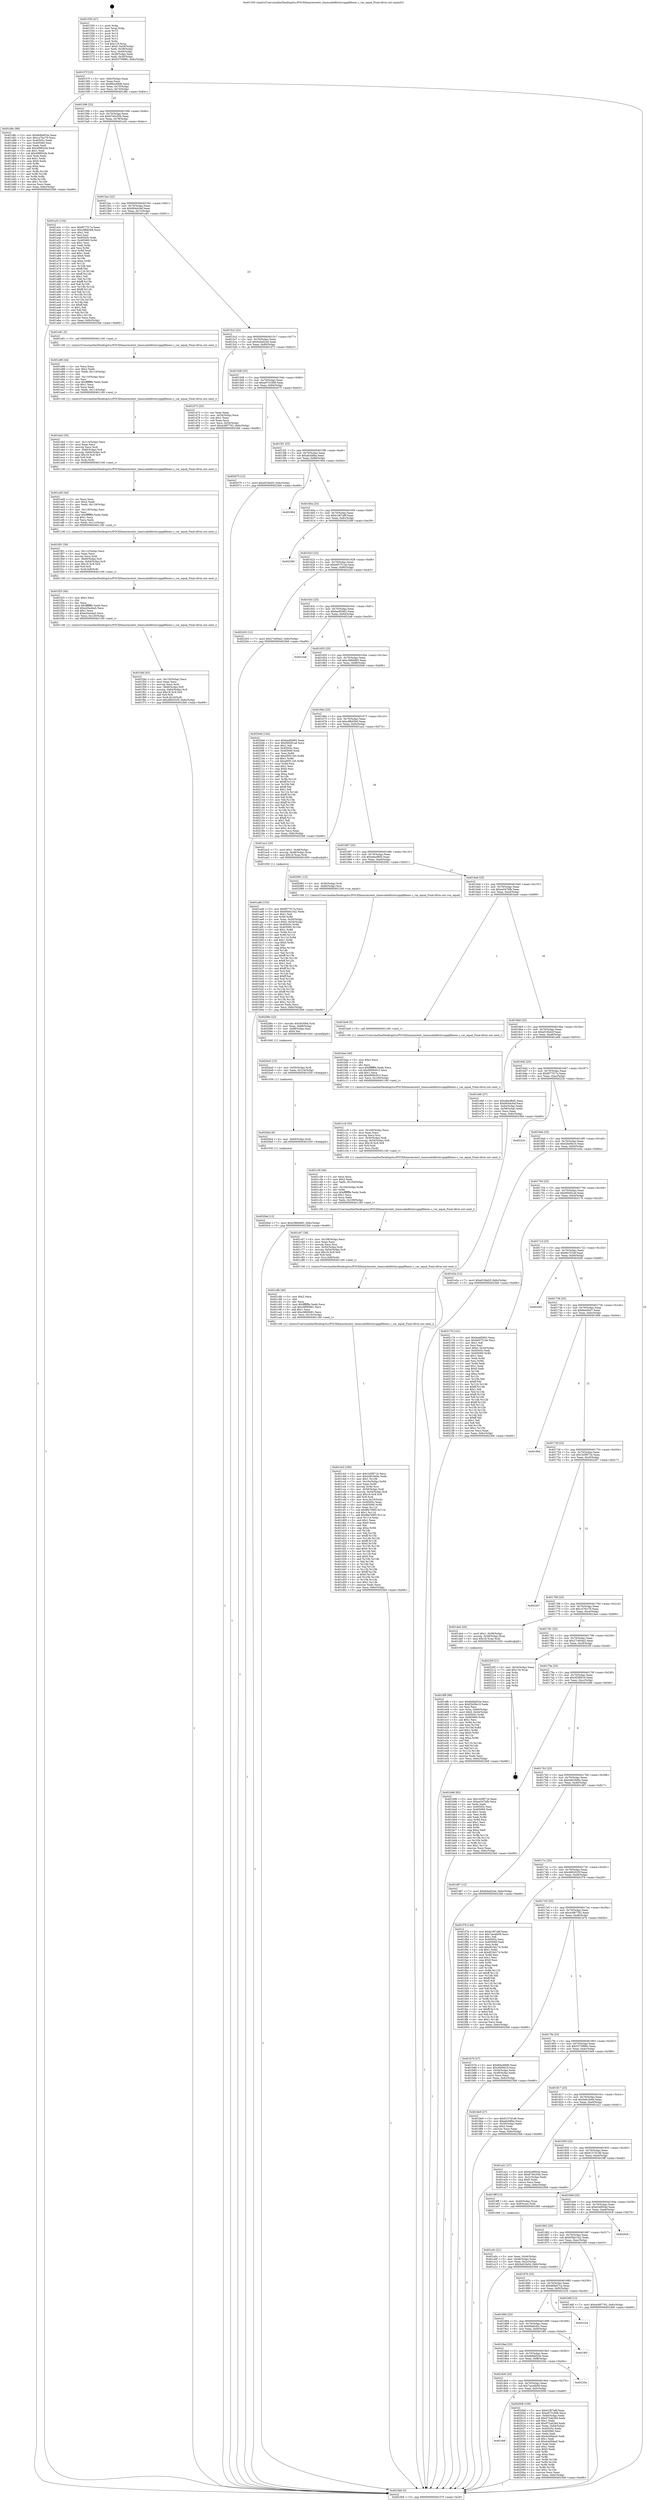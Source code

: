 digraph "0x401550" {
  label = "0x401550 (/mnt/c/Users/mathe/Desktop/tcc/POCII/binaries/extr_timescaledbtslsrcgapfillexec.c_var_equal_Final-ollvm.out::main(0))"
  labelloc = "t"
  node[shape=record]

  Entry [label="",width=0.3,height=0.3,shape=circle,fillcolor=black,style=filled]
  "0x40157f" [label="{
     0x40157f [23]\l
     | [instrs]\l
     &nbsp;&nbsp;0x40157f \<+3\>: mov -0x6c(%rbp),%eax\l
     &nbsp;&nbsp;0x401582 \<+2\>: mov %eax,%ecx\l
     &nbsp;&nbsp;0x401584 \<+6\>: sub $0x80ec68d6,%ecx\l
     &nbsp;&nbsp;0x40158a \<+3\>: mov %eax,-0x70(%rbp)\l
     &nbsp;&nbsp;0x40158d \<+3\>: mov %ecx,-0x74(%rbp)\l
     &nbsp;&nbsp;0x401590 \<+6\>: je 0000000000401d8c \<main+0x83c\>\l
  }"]
  "0x401d8c" [label="{
     0x401d8c [88]\l
     | [instrs]\l
     &nbsp;&nbsp;0x401d8c \<+5\>: mov $0x6b8dd53e,%eax\l
     &nbsp;&nbsp;0x401d91 \<+5\>: mov $0x1e7fcc79,%ecx\l
     &nbsp;&nbsp;0x401d96 \<+7\>: mov 0x40505c,%edx\l
     &nbsp;&nbsp;0x401d9d \<+7\>: mov 0x405060,%esi\l
     &nbsp;&nbsp;0x401da4 \<+2\>: mov %edx,%edi\l
     &nbsp;&nbsp;0x401da6 \<+6\>: add $0x40883cfa,%edi\l
     &nbsp;&nbsp;0x401dac \<+3\>: sub $0x1,%edi\l
     &nbsp;&nbsp;0x401daf \<+6\>: sub $0x40883cfa,%edi\l
     &nbsp;&nbsp;0x401db5 \<+3\>: imul %edi,%edx\l
     &nbsp;&nbsp;0x401db8 \<+3\>: and $0x1,%edx\l
     &nbsp;&nbsp;0x401dbb \<+3\>: cmp $0x0,%edx\l
     &nbsp;&nbsp;0x401dbe \<+4\>: sete %r8b\l
     &nbsp;&nbsp;0x401dc2 \<+3\>: cmp $0xa,%esi\l
     &nbsp;&nbsp;0x401dc5 \<+4\>: setl %r9b\l
     &nbsp;&nbsp;0x401dc9 \<+3\>: mov %r8b,%r10b\l
     &nbsp;&nbsp;0x401dcc \<+3\>: and %r9b,%r10b\l
     &nbsp;&nbsp;0x401dcf \<+3\>: xor %r9b,%r8b\l
     &nbsp;&nbsp;0x401dd2 \<+3\>: or %r8b,%r10b\l
     &nbsp;&nbsp;0x401dd5 \<+4\>: test $0x1,%r10b\l
     &nbsp;&nbsp;0x401dd9 \<+3\>: cmovne %ecx,%eax\l
     &nbsp;&nbsp;0x401ddc \<+3\>: mov %eax,-0x6c(%rbp)\l
     &nbsp;&nbsp;0x401ddf \<+5\>: jmp 00000000004023b6 \<main+0xe66\>\l
  }"]
  "0x401596" [label="{
     0x401596 [22]\l
     | [instrs]\l
     &nbsp;&nbsp;0x401596 \<+5\>: jmp 000000000040159b \<main+0x4b\>\l
     &nbsp;&nbsp;0x40159b \<+3\>: mov -0x70(%rbp),%eax\l
     &nbsp;&nbsp;0x40159e \<+5\>: sub $0x8740c05b,%eax\l
     &nbsp;&nbsp;0x4015a3 \<+3\>: mov %eax,-0x78(%rbp)\l
     &nbsp;&nbsp;0x4015a6 \<+6\>: je 0000000000401a3c \<main+0x4ec\>\l
  }"]
  Exit [label="",width=0.3,height=0.3,shape=circle,fillcolor=black,style=filled,peripheries=2]
  "0x401a3c" [label="{
     0x401a3c [134]\l
     | [instrs]\l
     &nbsp;&nbsp;0x401a3c \<+5\>: mov $0xf077f17a,%eax\l
     &nbsp;&nbsp;0x401a41 \<+5\>: mov $0xc8fb63b6,%ecx\l
     &nbsp;&nbsp;0x401a46 \<+2\>: mov $0x1,%dl\l
     &nbsp;&nbsp;0x401a48 \<+2\>: xor %esi,%esi\l
     &nbsp;&nbsp;0x401a4a \<+7\>: mov 0x40505c,%edi\l
     &nbsp;&nbsp;0x401a51 \<+8\>: mov 0x405060,%r8d\l
     &nbsp;&nbsp;0x401a59 \<+3\>: sub $0x1,%esi\l
     &nbsp;&nbsp;0x401a5c \<+3\>: mov %edi,%r9d\l
     &nbsp;&nbsp;0x401a5f \<+3\>: add %esi,%r9d\l
     &nbsp;&nbsp;0x401a62 \<+4\>: imul %r9d,%edi\l
     &nbsp;&nbsp;0x401a66 \<+3\>: and $0x1,%edi\l
     &nbsp;&nbsp;0x401a69 \<+3\>: cmp $0x0,%edi\l
     &nbsp;&nbsp;0x401a6c \<+4\>: sete %r10b\l
     &nbsp;&nbsp;0x401a70 \<+4\>: cmp $0xa,%r8d\l
     &nbsp;&nbsp;0x401a74 \<+4\>: setl %r11b\l
     &nbsp;&nbsp;0x401a78 \<+3\>: mov %r10b,%bl\l
     &nbsp;&nbsp;0x401a7b \<+3\>: xor $0xff,%bl\l
     &nbsp;&nbsp;0x401a7e \<+3\>: mov %r11b,%r14b\l
     &nbsp;&nbsp;0x401a81 \<+4\>: xor $0xff,%r14b\l
     &nbsp;&nbsp;0x401a85 \<+3\>: xor $0x1,%dl\l
     &nbsp;&nbsp;0x401a88 \<+3\>: mov %bl,%r15b\l
     &nbsp;&nbsp;0x401a8b \<+4\>: and $0xff,%r15b\l
     &nbsp;&nbsp;0x401a8f \<+3\>: and %dl,%r10b\l
     &nbsp;&nbsp;0x401a92 \<+3\>: mov %r14b,%r12b\l
     &nbsp;&nbsp;0x401a95 \<+4\>: and $0xff,%r12b\l
     &nbsp;&nbsp;0x401a99 \<+3\>: and %dl,%r11b\l
     &nbsp;&nbsp;0x401a9c \<+3\>: or %r10b,%r15b\l
     &nbsp;&nbsp;0x401a9f \<+3\>: or %r11b,%r12b\l
     &nbsp;&nbsp;0x401aa2 \<+3\>: xor %r12b,%r15b\l
     &nbsp;&nbsp;0x401aa5 \<+3\>: or %r14b,%bl\l
     &nbsp;&nbsp;0x401aa8 \<+3\>: xor $0xff,%bl\l
     &nbsp;&nbsp;0x401aab \<+3\>: or $0x1,%dl\l
     &nbsp;&nbsp;0x401aae \<+2\>: and %dl,%bl\l
     &nbsp;&nbsp;0x401ab0 \<+3\>: or %bl,%r15b\l
     &nbsp;&nbsp;0x401ab3 \<+4\>: test $0x1,%r15b\l
     &nbsp;&nbsp;0x401ab7 \<+3\>: cmovne %ecx,%eax\l
     &nbsp;&nbsp;0x401aba \<+3\>: mov %eax,-0x6c(%rbp)\l
     &nbsp;&nbsp;0x401abd \<+5\>: jmp 00000000004023b6 \<main+0xe66\>\l
  }"]
  "0x4015ac" [label="{
     0x4015ac [22]\l
     | [instrs]\l
     &nbsp;&nbsp;0x4015ac \<+5\>: jmp 00000000004015b1 \<main+0x61\>\l
     &nbsp;&nbsp;0x4015b1 \<+3\>: mov -0x70(%rbp),%eax\l
     &nbsp;&nbsp;0x4015b4 \<+5\>: sub $0x904dc0ef,%eax\l
     &nbsp;&nbsp;0x4015b9 \<+3\>: mov %eax,-0x7c(%rbp)\l
     &nbsp;&nbsp;0x4015bc \<+6\>: je 0000000000401e81 \<main+0x931\>\l
  }"]
  "0x4020bd" [label="{
     0x4020bd [12]\l
     | [instrs]\l
     &nbsp;&nbsp;0x4020bd \<+7\>: movl $0xc5869d65,-0x6c(%rbp)\l
     &nbsp;&nbsp;0x4020c4 \<+5\>: jmp 00000000004023b6 \<main+0xe66\>\l
  }"]
  "0x401e81" [label="{
     0x401e81 [5]\l
     | [instrs]\l
     &nbsp;&nbsp;0x401e81 \<+5\>: call 0000000000401160 \<next_i\>\l
     | [calls]\l
     &nbsp;&nbsp;0x401160 \{1\} (/mnt/c/Users/mathe/Desktop/tcc/POCII/binaries/extr_timescaledbtslsrcgapfillexec.c_var_equal_Final-ollvm.out::next_i)\l
  }"]
  "0x4015c2" [label="{
     0x4015c2 [22]\l
     | [instrs]\l
     &nbsp;&nbsp;0x4015c2 \<+5\>: jmp 00000000004015c7 \<main+0x77\>\l
     &nbsp;&nbsp;0x4015c7 \<+3\>: mov -0x70(%rbp),%eax\l
     &nbsp;&nbsp;0x4015ca \<+5\>: sub $0x9cba02ed,%eax\l
     &nbsp;&nbsp;0x4015cf \<+3\>: mov %eax,-0x80(%rbp)\l
     &nbsp;&nbsp;0x4015d2 \<+6\>: je 0000000000401d73 \<main+0x823\>\l
  }"]
  "0x4020b4" [label="{
     0x4020b4 [9]\l
     | [instrs]\l
     &nbsp;&nbsp;0x4020b4 \<+4\>: mov -0x60(%rbp),%rdi\l
     &nbsp;&nbsp;0x4020b8 \<+5\>: call 0000000000401030 \<free@plt\>\l
     | [calls]\l
     &nbsp;&nbsp;0x401030 \{1\} (unknown)\l
  }"]
  "0x401d73" [label="{
     0x401d73 [25]\l
     | [instrs]\l
     &nbsp;&nbsp;0x401d73 \<+2\>: xor %eax,%eax\l
     &nbsp;&nbsp;0x401d75 \<+3\>: mov -0x54(%rbp),%ecx\l
     &nbsp;&nbsp;0x401d78 \<+3\>: sub $0x1,%eax\l
     &nbsp;&nbsp;0x401d7b \<+2\>: sub %eax,%ecx\l
     &nbsp;&nbsp;0x401d7d \<+3\>: mov %ecx,-0x54(%rbp)\l
     &nbsp;&nbsp;0x401d80 \<+7\>: movl $0x4c897762,-0x6c(%rbp)\l
     &nbsp;&nbsp;0x401d87 \<+5\>: jmp 00000000004023b6 \<main+0xe66\>\l
  }"]
  "0x4015d8" [label="{
     0x4015d8 [25]\l
     | [instrs]\l
     &nbsp;&nbsp;0x4015d8 \<+5\>: jmp 00000000004015dd \<main+0x8d\>\l
     &nbsp;&nbsp;0x4015dd \<+3\>: mov -0x70(%rbp),%eax\l
     &nbsp;&nbsp;0x4015e0 \<+5\>: sub $0xa9731808,%eax\l
     &nbsp;&nbsp;0x4015e5 \<+6\>: mov %eax,-0x84(%rbp)\l
     &nbsp;&nbsp;0x4015eb \<+6\>: je 0000000000402075 \<main+0xb25\>\l
  }"]
  "0x4020a5" [label="{
     0x4020a5 [15]\l
     | [instrs]\l
     &nbsp;&nbsp;0x4020a5 \<+4\>: mov -0x50(%rbp),%rdi\l
     &nbsp;&nbsp;0x4020a9 \<+6\>: mov %eax,-0x124(%rbp)\l
     &nbsp;&nbsp;0x4020af \<+5\>: call 0000000000401030 \<free@plt\>\l
     | [calls]\l
     &nbsp;&nbsp;0x401030 \{1\} (unknown)\l
  }"]
  "0x402075" [label="{
     0x402075 [12]\l
     | [instrs]\l
     &nbsp;&nbsp;0x402075 \<+7\>: movl $0xef10bd2f,-0x6c(%rbp)\l
     &nbsp;&nbsp;0x40207c \<+5\>: jmp 00000000004023b6 \<main+0xe66\>\l
  }"]
  "0x4015f1" [label="{
     0x4015f1 [25]\l
     | [instrs]\l
     &nbsp;&nbsp;0x4015f1 \<+5\>: jmp 00000000004015f6 \<main+0xa6\>\l
     &nbsp;&nbsp;0x4015f6 \<+3\>: mov -0x70(%rbp),%eax\l
     &nbsp;&nbsp;0x4015f9 \<+5\>: sub $0xafcd4fba,%eax\l
     &nbsp;&nbsp;0x4015fe \<+6\>: mov %eax,-0x88(%rbp)\l
     &nbsp;&nbsp;0x401604 \<+6\>: je 0000000000401904 \<main+0x3b4\>\l
  }"]
  "0x40208e" [label="{
     0x40208e [23]\l
     | [instrs]\l
     &nbsp;&nbsp;0x40208e \<+10\>: movabs $0x4030b6,%rdi\l
     &nbsp;&nbsp;0x402098 \<+3\>: mov %eax,-0x68(%rbp)\l
     &nbsp;&nbsp;0x40209b \<+3\>: mov -0x68(%rbp),%esi\l
     &nbsp;&nbsp;0x40209e \<+2\>: mov $0x0,%al\l
     &nbsp;&nbsp;0x4020a0 \<+5\>: call 0000000000401040 \<printf@plt\>\l
     | [calls]\l
     &nbsp;&nbsp;0x401040 \{1\} (unknown)\l
  }"]
  "0x401904" [label="{
     0x401904\l
  }", style=dashed]
  "0x40160a" [label="{
     0x40160a [25]\l
     | [instrs]\l
     &nbsp;&nbsp;0x40160a \<+5\>: jmp 000000000040160f \<main+0xbf\>\l
     &nbsp;&nbsp;0x40160f \<+3\>: mov -0x70(%rbp),%eax\l
     &nbsp;&nbsp;0x401612 \<+5\>: sub $0xb1f67a8f,%eax\l
     &nbsp;&nbsp;0x401617 \<+6\>: mov %eax,-0x8c(%rbp)\l
     &nbsp;&nbsp;0x40161d \<+6\>: je 0000000000402389 \<main+0xe39\>\l
  }"]
  "0x4018df" [label="{
     0x4018df\l
  }", style=dashed]
  "0x402389" [label="{
     0x402389\l
  }", style=dashed]
  "0x401623" [label="{
     0x401623 [25]\l
     | [instrs]\l
     &nbsp;&nbsp;0x401623 \<+5\>: jmp 0000000000401628 \<main+0xd8\>\l
     &nbsp;&nbsp;0x401628 \<+3\>: mov -0x70(%rbp),%eax\l
     &nbsp;&nbsp;0x40162b \<+5\>: sub $0xb657514e,%eax\l
     &nbsp;&nbsp;0x401630 \<+6\>: mov %eax,-0x90(%rbp)\l
     &nbsp;&nbsp;0x401636 \<+6\>: je 0000000000402203 \<main+0xcb3\>\l
  }"]
  "0x402008" [label="{
     0x402008 [109]\l
     | [instrs]\l
     &nbsp;&nbsp;0x402008 \<+5\>: mov $0xb1f67a8f,%eax\l
     &nbsp;&nbsp;0x40200d \<+5\>: mov $0xa9731808,%ecx\l
     &nbsp;&nbsp;0x402012 \<+3\>: mov -0x64(%rbp),%edx\l
     &nbsp;&nbsp;0x402015 \<+6\>: sub $0x972ab28d,%edx\l
     &nbsp;&nbsp;0x40201b \<+3\>: add $0x1,%edx\l
     &nbsp;&nbsp;0x40201e \<+6\>: add $0x972ab28d,%edx\l
     &nbsp;&nbsp;0x402024 \<+3\>: mov %edx,-0x64(%rbp)\l
     &nbsp;&nbsp;0x402027 \<+7\>: mov 0x40505c,%edx\l
     &nbsp;&nbsp;0x40202e \<+7\>: mov 0x405060,%esi\l
     &nbsp;&nbsp;0x402035 \<+2\>: mov %edx,%edi\l
     &nbsp;&nbsp;0x402037 \<+6\>: add $0x4cb0bba5,%edi\l
     &nbsp;&nbsp;0x40203d \<+3\>: sub $0x1,%edi\l
     &nbsp;&nbsp;0x402040 \<+6\>: sub $0x4cb0bba5,%edi\l
     &nbsp;&nbsp;0x402046 \<+3\>: imul %edi,%edx\l
     &nbsp;&nbsp;0x402049 \<+3\>: and $0x1,%edx\l
     &nbsp;&nbsp;0x40204c \<+3\>: cmp $0x0,%edx\l
     &nbsp;&nbsp;0x40204f \<+4\>: sete %r8b\l
     &nbsp;&nbsp;0x402053 \<+3\>: cmp $0xa,%esi\l
     &nbsp;&nbsp;0x402056 \<+4\>: setl %r9b\l
     &nbsp;&nbsp;0x40205a \<+3\>: mov %r8b,%r10b\l
     &nbsp;&nbsp;0x40205d \<+3\>: and %r9b,%r10b\l
     &nbsp;&nbsp;0x402060 \<+3\>: xor %r9b,%r8b\l
     &nbsp;&nbsp;0x402063 \<+3\>: or %r8b,%r10b\l
     &nbsp;&nbsp;0x402066 \<+4\>: test $0x1,%r10b\l
     &nbsp;&nbsp;0x40206a \<+3\>: cmovne %ecx,%eax\l
     &nbsp;&nbsp;0x40206d \<+3\>: mov %eax,-0x6c(%rbp)\l
     &nbsp;&nbsp;0x402070 \<+5\>: jmp 00000000004023b6 \<main+0xe66\>\l
  }"]
  "0x402203" [label="{
     0x402203 [12]\l
     | [instrs]\l
     &nbsp;&nbsp;0x402203 \<+7\>: movl $0x27c604a3,-0x6c(%rbp)\l
     &nbsp;&nbsp;0x40220a \<+5\>: jmp 00000000004023b6 \<main+0xe66\>\l
  }"]
  "0x40163c" [label="{
     0x40163c [25]\l
     | [instrs]\l
     &nbsp;&nbsp;0x40163c \<+5\>: jmp 0000000000401641 \<main+0xf1\>\l
     &nbsp;&nbsp;0x401641 \<+3\>: mov -0x70(%rbp),%eax\l
     &nbsp;&nbsp;0x401644 \<+5\>: sub $0xba4f2962,%eax\l
     &nbsp;&nbsp;0x401649 \<+6\>: mov %eax,-0x94(%rbp)\l
     &nbsp;&nbsp;0x40164f \<+6\>: je 00000000004023a8 \<main+0xe58\>\l
  }"]
  "0x4018c6" [label="{
     0x4018c6 [25]\l
     | [instrs]\l
     &nbsp;&nbsp;0x4018c6 \<+5\>: jmp 00000000004018cb \<main+0x37b\>\l
     &nbsp;&nbsp;0x4018cb \<+3\>: mov -0x70(%rbp),%eax\l
     &nbsp;&nbsp;0x4018ce \<+5\>: sub $0x7aec6b09,%eax\l
     &nbsp;&nbsp;0x4018d3 \<+6\>: mov %eax,-0xfc(%rbp)\l
     &nbsp;&nbsp;0x4018d9 \<+6\>: je 0000000000402008 \<main+0xab8\>\l
  }"]
  "0x4023a8" [label="{
     0x4023a8\l
  }", style=dashed]
  "0x401655" [label="{
     0x401655 [25]\l
     | [instrs]\l
     &nbsp;&nbsp;0x401655 \<+5\>: jmp 000000000040165a \<main+0x10a\>\l
     &nbsp;&nbsp;0x40165a \<+3\>: mov -0x70(%rbp),%eax\l
     &nbsp;&nbsp;0x40165d \<+5\>: sub $0xc5869d65,%eax\l
     &nbsp;&nbsp;0x401662 \<+6\>: mov %eax,-0x98(%rbp)\l
     &nbsp;&nbsp;0x401668 \<+6\>: je 00000000004020e6 \<main+0xb96\>\l
  }"]
  "0x40235e" [label="{
     0x40235e\l
  }", style=dashed]
  "0x4020e6" [label="{
     0x4020e6 [144]\l
     | [instrs]\l
     &nbsp;&nbsp;0x4020e6 \<+5\>: mov $0xba4f2962,%eax\l
     &nbsp;&nbsp;0x4020eb \<+5\>: mov $0xf49281ad,%ecx\l
     &nbsp;&nbsp;0x4020f0 \<+2\>: mov $0x1,%dl\l
     &nbsp;&nbsp;0x4020f2 \<+7\>: mov 0x40505c,%esi\l
     &nbsp;&nbsp;0x4020f9 \<+7\>: mov 0x405060,%edi\l
     &nbsp;&nbsp;0x402100 \<+3\>: mov %esi,%r8d\l
     &nbsp;&nbsp;0x402103 \<+7\>: add $0xe95f11b5,%r8d\l
     &nbsp;&nbsp;0x40210a \<+4\>: sub $0x1,%r8d\l
     &nbsp;&nbsp;0x40210e \<+7\>: sub $0xe95f11b5,%r8d\l
     &nbsp;&nbsp;0x402115 \<+4\>: imul %r8d,%esi\l
     &nbsp;&nbsp;0x402119 \<+3\>: and $0x1,%esi\l
     &nbsp;&nbsp;0x40211c \<+3\>: cmp $0x0,%esi\l
     &nbsp;&nbsp;0x40211f \<+4\>: sete %r9b\l
     &nbsp;&nbsp;0x402123 \<+3\>: cmp $0xa,%edi\l
     &nbsp;&nbsp;0x402126 \<+4\>: setl %r10b\l
     &nbsp;&nbsp;0x40212a \<+3\>: mov %r9b,%r11b\l
     &nbsp;&nbsp;0x40212d \<+4\>: xor $0xff,%r11b\l
     &nbsp;&nbsp;0x402131 \<+3\>: mov %r10b,%bl\l
     &nbsp;&nbsp;0x402134 \<+3\>: xor $0xff,%bl\l
     &nbsp;&nbsp;0x402137 \<+3\>: xor $0x1,%dl\l
     &nbsp;&nbsp;0x40213a \<+3\>: mov %r11b,%r14b\l
     &nbsp;&nbsp;0x40213d \<+4\>: and $0xff,%r14b\l
     &nbsp;&nbsp;0x402141 \<+3\>: and %dl,%r9b\l
     &nbsp;&nbsp;0x402144 \<+3\>: mov %bl,%r15b\l
     &nbsp;&nbsp;0x402147 \<+4\>: and $0xff,%r15b\l
     &nbsp;&nbsp;0x40214b \<+3\>: and %dl,%r10b\l
     &nbsp;&nbsp;0x40214e \<+3\>: or %r9b,%r14b\l
     &nbsp;&nbsp;0x402151 \<+3\>: or %r10b,%r15b\l
     &nbsp;&nbsp;0x402154 \<+3\>: xor %r15b,%r14b\l
     &nbsp;&nbsp;0x402157 \<+3\>: or %bl,%r11b\l
     &nbsp;&nbsp;0x40215a \<+4\>: xor $0xff,%r11b\l
     &nbsp;&nbsp;0x40215e \<+3\>: or $0x1,%dl\l
     &nbsp;&nbsp;0x402161 \<+3\>: and %dl,%r11b\l
     &nbsp;&nbsp;0x402164 \<+3\>: or %r11b,%r14b\l
     &nbsp;&nbsp;0x402167 \<+4\>: test $0x1,%r14b\l
     &nbsp;&nbsp;0x40216b \<+3\>: cmovne %ecx,%eax\l
     &nbsp;&nbsp;0x40216e \<+3\>: mov %eax,-0x6c(%rbp)\l
     &nbsp;&nbsp;0x402171 \<+5\>: jmp 00000000004023b6 \<main+0xe66\>\l
  }"]
  "0x40166e" [label="{
     0x40166e [25]\l
     | [instrs]\l
     &nbsp;&nbsp;0x40166e \<+5\>: jmp 0000000000401673 \<main+0x123\>\l
     &nbsp;&nbsp;0x401673 \<+3\>: mov -0x70(%rbp),%eax\l
     &nbsp;&nbsp;0x401676 \<+5\>: sub $0xc8fb63b6,%eax\l
     &nbsp;&nbsp;0x40167b \<+6\>: mov %eax,-0x9c(%rbp)\l
     &nbsp;&nbsp;0x401681 \<+6\>: je 0000000000401ac2 \<main+0x572\>\l
  }"]
  "0x4018ad" [label="{
     0x4018ad [25]\l
     | [instrs]\l
     &nbsp;&nbsp;0x4018ad \<+5\>: jmp 00000000004018b2 \<main+0x362\>\l
     &nbsp;&nbsp;0x4018b2 \<+3\>: mov -0x70(%rbp),%eax\l
     &nbsp;&nbsp;0x4018b5 \<+5\>: sub $0x6b8dd53e,%eax\l
     &nbsp;&nbsp;0x4018ba \<+6\>: mov %eax,-0xf8(%rbp)\l
     &nbsp;&nbsp;0x4018c0 \<+6\>: je 000000000040235e \<main+0xe0e\>\l
  }"]
  "0x401ac2" [label="{
     0x401ac2 [20]\l
     | [instrs]\l
     &nbsp;&nbsp;0x401ac2 \<+7\>: movl $0x1,-0x48(%rbp)\l
     &nbsp;&nbsp;0x401ac9 \<+4\>: movslq -0x48(%rbp),%rax\l
     &nbsp;&nbsp;0x401acd \<+4\>: imul $0x18,%rax,%rdi\l
     &nbsp;&nbsp;0x401ad1 \<+5\>: call 0000000000401050 \<malloc@plt\>\l
     | [calls]\l
     &nbsp;&nbsp;0x401050 \{1\} (unknown)\l
  }"]
  "0x401687" [label="{
     0x401687 [25]\l
     | [instrs]\l
     &nbsp;&nbsp;0x401687 \<+5\>: jmp 000000000040168c \<main+0x13c\>\l
     &nbsp;&nbsp;0x40168c \<+3\>: mov -0x70(%rbp),%eax\l
     &nbsp;&nbsp;0x40168f \<+5\>: sub $0xe8acf8d5,%eax\l
     &nbsp;&nbsp;0x401694 \<+6\>: mov %eax,-0xa0(%rbp)\l
     &nbsp;&nbsp;0x40169a \<+6\>: je 0000000000402081 \<main+0xb31\>\l
  }"]
  "0x4019f3" [label="{
     0x4019f3\l
  }", style=dashed]
  "0x402081" [label="{
     0x402081 [13]\l
     | [instrs]\l
     &nbsp;&nbsp;0x402081 \<+4\>: mov -0x50(%rbp),%rdi\l
     &nbsp;&nbsp;0x402085 \<+4\>: mov -0x60(%rbp),%rsi\l
     &nbsp;&nbsp;0x402089 \<+5\>: call 0000000000401240 \<var_equal\>\l
     | [calls]\l
     &nbsp;&nbsp;0x401240 \{1\} (/mnt/c/Users/mathe/Desktop/tcc/POCII/binaries/extr_timescaledbtslsrcgapfillexec.c_var_equal_Final-ollvm.out::var_equal)\l
  }"]
  "0x4016a0" [label="{
     0x4016a0 [25]\l
     | [instrs]\l
     &nbsp;&nbsp;0x4016a0 \<+5\>: jmp 00000000004016a5 \<main+0x155\>\l
     &nbsp;&nbsp;0x4016a5 \<+3\>: mov -0x70(%rbp),%eax\l
     &nbsp;&nbsp;0x4016a8 \<+5\>: sub $0xee547bfb,%eax\l
     &nbsp;&nbsp;0x4016ad \<+6\>: mov %eax,-0xa4(%rbp)\l
     &nbsp;&nbsp;0x4016b3 \<+6\>: je 0000000000401be9 \<main+0x699\>\l
  }"]
  "0x401894" [label="{
     0x401894 [25]\l
     | [instrs]\l
     &nbsp;&nbsp;0x401894 \<+5\>: jmp 0000000000401899 \<main+0x349\>\l
     &nbsp;&nbsp;0x401899 \<+3\>: mov -0x70(%rbp),%eax\l
     &nbsp;&nbsp;0x40189c \<+5\>: sub $0x68afcd5c,%eax\l
     &nbsp;&nbsp;0x4018a1 \<+6\>: mov %eax,-0xf4(%rbp)\l
     &nbsp;&nbsp;0x4018a7 \<+6\>: je 00000000004019f3 \<main+0x4a3\>\l
  }"]
  "0x401be9" [label="{
     0x401be9 [5]\l
     | [instrs]\l
     &nbsp;&nbsp;0x401be9 \<+5\>: call 0000000000401160 \<next_i\>\l
     | [calls]\l
     &nbsp;&nbsp;0x401160 \{1\} (/mnt/c/Users/mathe/Desktop/tcc/POCII/binaries/extr_timescaledbtslsrcgapfillexec.c_var_equal_Final-ollvm.out::next_i)\l
  }"]
  "0x4016b9" [label="{
     0x4016b9 [25]\l
     | [instrs]\l
     &nbsp;&nbsp;0x4016b9 \<+5\>: jmp 00000000004016be \<main+0x16e\>\l
     &nbsp;&nbsp;0x4016be \<+3\>: mov -0x70(%rbp),%eax\l
     &nbsp;&nbsp;0x4016c1 \<+5\>: sub $0xef10bd2f,%eax\l
     &nbsp;&nbsp;0x4016c6 \<+6\>: mov %eax,-0xa8(%rbp)\l
     &nbsp;&nbsp;0x4016cc \<+6\>: je 0000000000401e66 \<main+0x916\>\l
  }"]
  "0x402224" [label="{
     0x402224\l
  }", style=dashed]
  "0x401e66" [label="{
     0x401e66 [27]\l
     | [instrs]\l
     &nbsp;&nbsp;0x401e66 \<+5\>: mov $0xe8acf8d5,%eax\l
     &nbsp;&nbsp;0x401e6b \<+5\>: mov $0x904dc0ef,%ecx\l
     &nbsp;&nbsp;0x401e70 \<+3\>: mov -0x64(%rbp),%edx\l
     &nbsp;&nbsp;0x401e73 \<+3\>: cmp -0x58(%rbp),%edx\l
     &nbsp;&nbsp;0x401e76 \<+3\>: cmovl %ecx,%eax\l
     &nbsp;&nbsp;0x401e79 \<+3\>: mov %eax,-0x6c(%rbp)\l
     &nbsp;&nbsp;0x401e7c \<+5\>: jmp 00000000004023b6 \<main+0xe66\>\l
  }"]
  "0x4016d2" [label="{
     0x4016d2 [25]\l
     | [instrs]\l
     &nbsp;&nbsp;0x4016d2 \<+5\>: jmp 00000000004016d7 \<main+0x187\>\l
     &nbsp;&nbsp;0x4016d7 \<+3\>: mov -0x70(%rbp),%eax\l
     &nbsp;&nbsp;0x4016da \<+5\>: sub $0xf077f17a,%eax\l
     &nbsp;&nbsp;0x4016df \<+6\>: mov %eax,-0xac(%rbp)\l
     &nbsp;&nbsp;0x4016e5 \<+6\>: je 000000000040223c \<main+0xcec\>\l
  }"]
  "0x401f4d" [label="{
     0x401f4d [43]\l
     | [instrs]\l
     &nbsp;&nbsp;0x401f4d \<+6\>: mov -0x120(%rbp),%ecx\l
     &nbsp;&nbsp;0x401f53 \<+3\>: imul %eax,%ecx\l
     &nbsp;&nbsp;0x401f56 \<+3\>: movslq %ecx,%rdi\l
     &nbsp;&nbsp;0x401f59 \<+4\>: mov -0x60(%rbp),%r8\l
     &nbsp;&nbsp;0x401f5d \<+4\>: movslq -0x64(%rbp),%r9\l
     &nbsp;&nbsp;0x401f61 \<+4\>: imul $0x18,%r9,%r9\l
     &nbsp;&nbsp;0x401f65 \<+3\>: add %r9,%r8\l
     &nbsp;&nbsp;0x401f68 \<+4\>: mov %rdi,0x10(%r8)\l
     &nbsp;&nbsp;0x401f6c \<+7\>: movl $0x4892025f,-0x6c(%rbp)\l
     &nbsp;&nbsp;0x401f73 \<+5\>: jmp 00000000004023b6 \<main+0xe66\>\l
  }"]
  "0x40223c" [label="{
     0x40223c\l
  }", style=dashed]
  "0x4016eb" [label="{
     0x4016eb [25]\l
     | [instrs]\l
     &nbsp;&nbsp;0x4016eb \<+5\>: jmp 00000000004016f0 \<main+0x1a0\>\l
     &nbsp;&nbsp;0x4016f0 \<+3\>: mov -0x70(%rbp),%eax\l
     &nbsp;&nbsp;0x4016f3 \<+5\>: sub $0xf2b09e10,%eax\l
     &nbsp;&nbsp;0x4016f8 \<+6\>: mov %eax,-0xb0(%rbp)\l
     &nbsp;&nbsp;0x4016fe \<+6\>: je 0000000000401e5a \<main+0x90a\>\l
  }"]
  "0x401f25" [label="{
     0x401f25 [40]\l
     | [instrs]\l
     &nbsp;&nbsp;0x401f25 \<+5\>: mov $0x2,%ecx\l
     &nbsp;&nbsp;0x401f2a \<+1\>: cltd\l
     &nbsp;&nbsp;0x401f2b \<+2\>: idiv %ecx\l
     &nbsp;&nbsp;0x401f2d \<+6\>: imul $0xfffffffe,%edx,%ecx\l
     &nbsp;&nbsp;0x401f33 \<+6\>: add $0xe20a44a5,%ecx\l
     &nbsp;&nbsp;0x401f39 \<+3\>: add $0x1,%ecx\l
     &nbsp;&nbsp;0x401f3c \<+6\>: sub $0xe20a44a5,%ecx\l
     &nbsp;&nbsp;0x401f42 \<+6\>: mov %ecx,-0x120(%rbp)\l
     &nbsp;&nbsp;0x401f48 \<+5\>: call 0000000000401160 \<next_i\>\l
     | [calls]\l
     &nbsp;&nbsp;0x401160 \{1\} (/mnt/c/Users/mathe/Desktop/tcc/POCII/binaries/extr_timescaledbtslsrcgapfillexec.c_var_equal_Final-ollvm.out::next_i)\l
  }"]
  "0x401e5a" [label="{
     0x401e5a [12]\l
     | [instrs]\l
     &nbsp;&nbsp;0x401e5a \<+7\>: movl $0xef10bd2f,-0x6c(%rbp)\l
     &nbsp;&nbsp;0x401e61 \<+5\>: jmp 00000000004023b6 \<main+0xe66\>\l
  }"]
  "0x401704" [label="{
     0x401704 [25]\l
     | [instrs]\l
     &nbsp;&nbsp;0x401704 \<+5\>: jmp 0000000000401709 \<main+0x1b9\>\l
     &nbsp;&nbsp;0x401709 \<+3\>: mov -0x70(%rbp),%eax\l
     &nbsp;&nbsp;0x40170c \<+5\>: sub $0xf49281ad,%eax\l
     &nbsp;&nbsp;0x401711 \<+6\>: mov %eax,-0xb4(%rbp)\l
     &nbsp;&nbsp;0x401717 \<+6\>: je 0000000000402176 \<main+0xc26\>\l
  }"]
  "0x401f01" [label="{
     0x401f01 [36]\l
     | [instrs]\l
     &nbsp;&nbsp;0x401f01 \<+6\>: mov -0x11c(%rbp),%ecx\l
     &nbsp;&nbsp;0x401f07 \<+3\>: imul %eax,%ecx\l
     &nbsp;&nbsp;0x401f0a \<+3\>: movslq %ecx,%rdi\l
     &nbsp;&nbsp;0x401f0d \<+4\>: mov -0x60(%rbp),%r8\l
     &nbsp;&nbsp;0x401f11 \<+4\>: movslq -0x64(%rbp),%r9\l
     &nbsp;&nbsp;0x401f15 \<+4\>: imul $0x18,%r9,%r9\l
     &nbsp;&nbsp;0x401f19 \<+3\>: add %r9,%r8\l
     &nbsp;&nbsp;0x401f1c \<+4\>: mov %rdi,0x8(%r8)\l
     &nbsp;&nbsp;0x401f20 \<+5\>: call 0000000000401160 \<next_i\>\l
     | [calls]\l
     &nbsp;&nbsp;0x401160 \{1\} (/mnt/c/Users/mathe/Desktop/tcc/POCII/binaries/extr_timescaledbtslsrcgapfillexec.c_var_equal_Final-ollvm.out::next_i)\l
  }"]
  "0x402176" [label="{
     0x402176 [141]\l
     | [instrs]\l
     &nbsp;&nbsp;0x402176 \<+5\>: mov $0xba4f2962,%eax\l
     &nbsp;&nbsp;0x40217b \<+5\>: mov $0xb657514e,%ecx\l
     &nbsp;&nbsp;0x402180 \<+2\>: mov $0x1,%dl\l
     &nbsp;&nbsp;0x402182 \<+2\>: xor %esi,%esi\l
     &nbsp;&nbsp;0x402184 \<+7\>: movl $0x0,-0x34(%rbp)\l
     &nbsp;&nbsp;0x40218b \<+7\>: mov 0x40505c,%edi\l
     &nbsp;&nbsp;0x402192 \<+8\>: mov 0x405060,%r8d\l
     &nbsp;&nbsp;0x40219a \<+3\>: sub $0x1,%esi\l
     &nbsp;&nbsp;0x40219d \<+3\>: mov %edi,%r9d\l
     &nbsp;&nbsp;0x4021a0 \<+3\>: add %esi,%r9d\l
     &nbsp;&nbsp;0x4021a3 \<+4\>: imul %r9d,%edi\l
     &nbsp;&nbsp;0x4021a7 \<+3\>: and $0x1,%edi\l
     &nbsp;&nbsp;0x4021aa \<+3\>: cmp $0x0,%edi\l
     &nbsp;&nbsp;0x4021ad \<+4\>: sete %r10b\l
     &nbsp;&nbsp;0x4021b1 \<+4\>: cmp $0xa,%r8d\l
     &nbsp;&nbsp;0x4021b5 \<+4\>: setl %r11b\l
     &nbsp;&nbsp;0x4021b9 \<+3\>: mov %r10b,%bl\l
     &nbsp;&nbsp;0x4021bc \<+3\>: xor $0xff,%bl\l
     &nbsp;&nbsp;0x4021bf \<+3\>: mov %r11b,%r14b\l
     &nbsp;&nbsp;0x4021c2 \<+4\>: xor $0xff,%r14b\l
     &nbsp;&nbsp;0x4021c6 \<+3\>: xor $0x1,%dl\l
     &nbsp;&nbsp;0x4021c9 \<+3\>: mov %bl,%r15b\l
     &nbsp;&nbsp;0x4021cc \<+4\>: and $0xff,%r15b\l
     &nbsp;&nbsp;0x4021d0 \<+3\>: and %dl,%r10b\l
     &nbsp;&nbsp;0x4021d3 \<+3\>: mov %r14b,%r12b\l
     &nbsp;&nbsp;0x4021d6 \<+4\>: and $0xff,%r12b\l
     &nbsp;&nbsp;0x4021da \<+3\>: and %dl,%r11b\l
     &nbsp;&nbsp;0x4021dd \<+3\>: or %r10b,%r15b\l
     &nbsp;&nbsp;0x4021e0 \<+3\>: or %r11b,%r12b\l
     &nbsp;&nbsp;0x4021e3 \<+3\>: xor %r12b,%r15b\l
     &nbsp;&nbsp;0x4021e6 \<+3\>: or %r14b,%bl\l
     &nbsp;&nbsp;0x4021e9 \<+3\>: xor $0xff,%bl\l
     &nbsp;&nbsp;0x4021ec \<+3\>: or $0x1,%dl\l
     &nbsp;&nbsp;0x4021ef \<+2\>: and %dl,%bl\l
     &nbsp;&nbsp;0x4021f1 \<+3\>: or %bl,%r15b\l
     &nbsp;&nbsp;0x4021f4 \<+4\>: test $0x1,%r15b\l
     &nbsp;&nbsp;0x4021f8 \<+3\>: cmovne %ecx,%eax\l
     &nbsp;&nbsp;0x4021fb \<+3\>: mov %eax,-0x6c(%rbp)\l
     &nbsp;&nbsp;0x4021fe \<+5\>: jmp 00000000004023b6 \<main+0xe66\>\l
  }"]
  "0x40171d" [label="{
     0x40171d [25]\l
     | [instrs]\l
     &nbsp;&nbsp;0x40171d \<+5\>: jmp 0000000000401722 \<main+0x1d2\>\l
     &nbsp;&nbsp;0x401722 \<+3\>: mov -0x70(%rbp),%eax\l
     &nbsp;&nbsp;0x401725 \<+5\>: sub $0xf6c7f1b9,%eax\l
     &nbsp;&nbsp;0x40172a \<+6\>: mov %eax,-0xb8(%rbp)\l
     &nbsp;&nbsp;0x401730 \<+6\>: je 00000000004020d5 \<main+0xb85\>\l
  }"]
  "0x401ed5" [label="{
     0x401ed5 [44]\l
     | [instrs]\l
     &nbsp;&nbsp;0x401ed5 \<+2\>: xor %ecx,%ecx\l
     &nbsp;&nbsp;0x401ed7 \<+5\>: mov $0x2,%edx\l
     &nbsp;&nbsp;0x401edc \<+6\>: mov %edx,-0x118(%rbp)\l
     &nbsp;&nbsp;0x401ee2 \<+1\>: cltd\l
     &nbsp;&nbsp;0x401ee3 \<+6\>: mov -0x118(%rbp),%esi\l
     &nbsp;&nbsp;0x401ee9 \<+2\>: idiv %esi\l
     &nbsp;&nbsp;0x401eeb \<+6\>: imul $0xfffffffe,%edx,%edx\l
     &nbsp;&nbsp;0x401ef1 \<+3\>: sub $0x1,%ecx\l
     &nbsp;&nbsp;0x401ef4 \<+2\>: sub %ecx,%edx\l
     &nbsp;&nbsp;0x401ef6 \<+6\>: mov %edx,-0x11c(%rbp)\l
     &nbsp;&nbsp;0x401efc \<+5\>: call 0000000000401160 \<next_i\>\l
     | [calls]\l
     &nbsp;&nbsp;0x401160 \{1\} (/mnt/c/Users/mathe/Desktop/tcc/POCII/binaries/extr_timescaledbtslsrcgapfillexec.c_var_equal_Final-ollvm.out::next_i)\l
  }"]
  "0x4020d5" [label="{
     0x4020d5\l
  }", style=dashed]
  "0x401736" [label="{
     0x401736 [25]\l
     | [instrs]\l
     &nbsp;&nbsp;0x401736 \<+5\>: jmp 000000000040173b \<main+0x1eb\>\l
     &nbsp;&nbsp;0x40173b \<+3\>: mov -0x70(%rbp),%eax\l
     &nbsp;&nbsp;0x40173e \<+5\>: sub $0x8ee9447,%eax\l
     &nbsp;&nbsp;0x401743 \<+6\>: mov %eax,-0xbc(%rbp)\l
     &nbsp;&nbsp;0x401749 \<+6\>: je 0000000000401994 \<main+0x444\>\l
  }"]
  "0x401eb2" [label="{
     0x401eb2 [35]\l
     | [instrs]\l
     &nbsp;&nbsp;0x401eb2 \<+6\>: mov -0x114(%rbp),%ecx\l
     &nbsp;&nbsp;0x401eb8 \<+3\>: imul %eax,%ecx\l
     &nbsp;&nbsp;0x401ebb \<+3\>: movslq %ecx,%rdi\l
     &nbsp;&nbsp;0x401ebe \<+4\>: mov -0x60(%rbp),%r8\l
     &nbsp;&nbsp;0x401ec2 \<+4\>: movslq -0x64(%rbp),%r9\l
     &nbsp;&nbsp;0x401ec6 \<+4\>: imul $0x18,%r9,%r9\l
     &nbsp;&nbsp;0x401eca \<+3\>: add %r9,%r8\l
     &nbsp;&nbsp;0x401ecd \<+3\>: mov %rdi,(%r8)\l
     &nbsp;&nbsp;0x401ed0 \<+5\>: call 0000000000401160 \<next_i\>\l
     | [calls]\l
     &nbsp;&nbsp;0x401160 \{1\} (/mnt/c/Users/mathe/Desktop/tcc/POCII/binaries/extr_timescaledbtslsrcgapfillexec.c_var_equal_Final-ollvm.out::next_i)\l
  }"]
  "0x401994" [label="{
     0x401994\l
  }", style=dashed]
  "0x40174f" [label="{
     0x40174f [25]\l
     | [instrs]\l
     &nbsp;&nbsp;0x40174f \<+5\>: jmp 0000000000401754 \<main+0x204\>\l
     &nbsp;&nbsp;0x401754 \<+3\>: mov -0x70(%rbp),%eax\l
     &nbsp;&nbsp;0x401757 \<+5\>: sub $0x1b5f871b,%eax\l
     &nbsp;&nbsp;0x40175c \<+6\>: mov %eax,-0xc0(%rbp)\l
     &nbsp;&nbsp;0x401762 \<+6\>: je 0000000000402267 \<main+0xd17\>\l
  }"]
  "0x401e86" [label="{
     0x401e86 [44]\l
     | [instrs]\l
     &nbsp;&nbsp;0x401e86 \<+2\>: xor %ecx,%ecx\l
     &nbsp;&nbsp;0x401e88 \<+5\>: mov $0x2,%edx\l
     &nbsp;&nbsp;0x401e8d \<+6\>: mov %edx,-0x110(%rbp)\l
     &nbsp;&nbsp;0x401e93 \<+1\>: cltd\l
     &nbsp;&nbsp;0x401e94 \<+6\>: mov -0x110(%rbp),%esi\l
     &nbsp;&nbsp;0x401e9a \<+2\>: idiv %esi\l
     &nbsp;&nbsp;0x401e9c \<+6\>: imul $0xfffffffe,%edx,%edx\l
     &nbsp;&nbsp;0x401ea2 \<+3\>: sub $0x1,%ecx\l
     &nbsp;&nbsp;0x401ea5 \<+2\>: sub %ecx,%edx\l
     &nbsp;&nbsp;0x401ea7 \<+6\>: mov %edx,-0x114(%rbp)\l
     &nbsp;&nbsp;0x401ead \<+5\>: call 0000000000401160 \<next_i\>\l
     | [calls]\l
     &nbsp;&nbsp;0x401160 \{1\} (/mnt/c/Users/mathe/Desktop/tcc/POCII/binaries/extr_timescaledbtslsrcgapfillexec.c_var_equal_Final-ollvm.out::next_i)\l
  }"]
  "0x402267" [label="{
     0x402267\l
  }", style=dashed]
  "0x401768" [label="{
     0x401768 [25]\l
     | [instrs]\l
     &nbsp;&nbsp;0x401768 \<+5\>: jmp 000000000040176d \<main+0x21d\>\l
     &nbsp;&nbsp;0x40176d \<+3\>: mov -0x70(%rbp),%eax\l
     &nbsp;&nbsp;0x401770 \<+5\>: sub $0x1e7fcc79,%eax\l
     &nbsp;&nbsp;0x401775 \<+6\>: mov %eax,-0xc4(%rbp)\l
     &nbsp;&nbsp;0x40177b \<+6\>: je 0000000000401de4 \<main+0x894\>\l
  }"]
  "0x401df8" [label="{
     0x401df8 [98]\l
     | [instrs]\l
     &nbsp;&nbsp;0x401df8 \<+5\>: mov $0x6b8dd53e,%ecx\l
     &nbsp;&nbsp;0x401dfd \<+5\>: mov $0xf2b09e10,%edx\l
     &nbsp;&nbsp;0x401e02 \<+2\>: xor %esi,%esi\l
     &nbsp;&nbsp;0x401e04 \<+4\>: mov %rax,-0x60(%rbp)\l
     &nbsp;&nbsp;0x401e08 \<+7\>: movl $0x0,-0x64(%rbp)\l
     &nbsp;&nbsp;0x401e0f \<+8\>: mov 0x40505c,%r8d\l
     &nbsp;&nbsp;0x401e17 \<+8\>: mov 0x405060,%r9d\l
     &nbsp;&nbsp;0x401e1f \<+3\>: sub $0x1,%esi\l
     &nbsp;&nbsp;0x401e22 \<+3\>: mov %r8d,%r10d\l
     &nbsp;&nbsp;0x401e25 \<+3\>: add %esi,%r10d\l
     &nbsp;&nbsp;0x401e28 \<+4\>: imul %r10d,%r8d\l
     &nbsp;&nbsp;0x401e2c \<+4\>: and $0x1,%r8d\l
     &nbsp;&nbsp;0x401e30 \<+4\>: cmp $0x0,%r8d\l
     &nbsp;&nbsp;0x401e34 \<+4\>: sete %r11b\l
     &nbsp;&nbsp;0x401e38 \<+4\>: cmp $0xa,%r9d\l
     &nbsp;&nbsp;0x401e3c \<+3\>: setl %bl\l
     &nbsp;&nbsp;0x401e3f \<+3\>: mov %r11b,%r14b\l
     &nbsp;&nbsp;0x401e42 \<+3\>: and %bl,%r14b\l
     &nbsp;&nbsp;0x401e45 \<+3\>: xor %bl,%r11b\l
     &nbsp;&nbsp;0x401e48 \<+3\>: or %r11b,%r14b\l
     &nbsp;&nbsp;0x401e4b \<+4\>: test $0x1,%r14b\l
     &nbsp;&nbsp;0x401e4f \<+3\>: cmovne %edx,%ecx\l
     &nbsp;&nbsp;0x401e52 \<+3\>: mov %ecx,-0x6c(%rbp)\l
     &nbsp;&nbsp;0x401e55 \<+5\>: jmp 00000000004023b6 \<main+0xe66\>\l
  }"]
  "0x401de4" [label="{
     0x401de4 [20]\l
     | [instrs]\l
     &nbsp;&nbsp;0x401de4 \<+7\>: movl $0x1,-0x58(%rbp)\l
     &nbsp;&nbsp;0x401deb \<+4\>: movslq -0x58(%rbp),%rax\l
     &nbsp;&nbsp;0x401def \<+4\>: imul $0x18,%rax,%rdi\l
     &nbsp;&nbsp;0x401df3 \<+5\>: call 0000000000401050 \<malloc@plt\>\l
     | [calls]\l
     &nbsp;&nbsp;0x401050 \{1\} (unknown)\l
  }"]
  "0x401781" [label="{
     0x401781 [25]\l
     | [instrs]\l
     &nbsp;&nbsp;0x401781 \<+5\>: jmp 0000000000401786 \<main+0x236\>\l
     &nbsp;&nbsp;0x401786 \<+3\>: mov -0x70(%rbp),%eax\l
     &nbsp;&nbsp;0x401789 \<+5\>: sub $0x27c604a3,%eax\l
     &nbsp;&nbsp;0x40178e \<+6\>: mov %eax,-0xc8(%rbp)\l
     &nbsp;&nbsp;0x401794 \<+6\>: je 000000000040220f \<main+0xcbf\>\l
  }"]
  "0x401cb3" [label="{
     0x401cb3 [180]\l
     | [instrs]\l
     &nbsp;&nbsp;0x401cb3 \<+5\>: mov $0x1b5f871b,%ecx\l
     &nbsp;&nbsp;0x401cb8 \<+5\>: mov $0x4481849e,%edx\l
     &nbsp;&nbsp;0x401cbd \<+3\>: mov $0x1,%r10b\l
     &nbsp;&nbsp;0x401cc0 \<+7\>: mov -0x10c(%rbp),%r9d\l
     &nbsp;&nbsp;0x401cc7 \<+4\>: imul %eax,%r9d\l
     &nbsp;&nbsp;0x401ccb \<+3\>: movslq %r9d,%rsi\l
     &nbsp;&nbsp;0x401cce \<+4\>: mov -0x50(%rbp),%rdi\l
     &nbsp;&nbsp;0x401cd2 \<+4\>: movslq -0x54(%rbp),%r8\l
     &nbsp;&nbsp;0x401cd6 \<+4\>: imul $0x18,%r8,%r8\l
     &nbsp;&nbsp;0x401cda \<+3\>: add %r8,%rdi\l
     &nbsp;&nbsp;0x401cdd \<+4\>: mov %rsi,0x10(%rdi)\l
     &nbsp;&nbsp;0x401ce1 \<+7\>: mov 0x40505c,%eax\l
     &nbsp;&nbsp;0x401ce8 \<+8\>: mov 0x405060,%r9d\l
     &nbsp;&nbsp;0x401cf0 \<+3\>: mov %eax,%r11d\l
     &nbsp;&nbsp;0x401cf3 \<+7\>: sub $0x8fa709f3,%r11d\l
     &nbsp;&nbsp;0x401cfa \<+4\>: sub $0x1,%r11d\l
     &nbsp;&nbsp;0x401cfe \<+7\>: add $0x8fa709f3,%r11d\l
     &nbsp;&nbsp;0x401d05 \<+4\>: imul %r11d,%eax\l
     &nbsp;&nbsp;0x401d09 \<+3\>: and $0x1,%eax\l
     &nbsp;&nbsp;0x401d0c \<+3\>: cmp $0x0,%eax\l
     &nbsp;&nbsp;0x401d0f \<+3\>: sete %bl\l
     &nbsp;&nbsp;0x401d12 \<+4\>: cmp $0xa,%r9d\l
     &nbsp;&nbsp;0x401d16 \<+4\>: setl %r14b\l
     &nbsp;&nbsp;0x401d1a \<+3\>: mov %bl,%r15b\l
     &nbsp;&nbsp;0x401d1d \<+4\>: xor $0xff,%r15b\l
     &nbsp;&nbsp;0x401d21 \<+3\>: mov %r14b,%r12b\l
     &nbsp;&nbsp;0x401d24 \<+4\>: xor $0xff,%r12b\l
     &nbsp;&nbsp;0x401d28 \<+4\>: xor $0x0,%r10b\l
     &nbsp;&nbsp;0x401d2c \<+3\>: mov %r15b,%r13b\l
     &nbsp;&nbsp;0x401d2f \<+4\>: and $0x0,%r13b\l
     &nbsp;&nbsp;0x401d33 \<+3\>: and %r10b,%bl\l
     &nbsp;&nbsp;0x401d36 \<+3\>: mov %r12b,%al\l
     &nbsp;&nbsp;0x401d39 \<+2\>: and $0x0,%al\l
     &nbsp;&nbsp;0x401d3b \<+3\>: and %r10b,%r14b\l
     &nbsp;&nbsp;0x401d3e \<+3\>: or %bl,%r13b\l
     &nbsp;&nbsp;0x401d41 \<+3\>: or %r14b,%al\l
     &nbsp;&nbsp;0x401d44 \<+3\>: xor %al,%r13b\l
     &nbsp;&nbsp;0x401d47 \<+3\>: or %r12b,%r15b\l
     &nbsp;&nbsp;0x401d4a \<+4\>: xor $0xff,%r15b\l
     &nbsp;&nbsp;0x401d4e \<+4\>: or $0x0,%r10b\l
     &nbsp;&nbsp;0x401d52 \<+3\>: and %r10b,%r15b\l
     &nbsp;&nbsp;0x401d55 \<+3\>: or %r15b,%r13b\l
     &nbsp;&nbsp;0x401d58 \<+4\>: test $0x1,%r13b\l
     &nbsp;&nbsp;0x401d5c \<+3\>: cmovne %edx,%ecx\l
     &nbsp;&nbsp;0x401d5f \<+3\>: mov %ecx,-0x6c(%rbp)\l
     &nbsp;&nbsp;0x401d62 \<+5\>: jmp 00000000004023b6 \<main+0xe66\>\l
  }"]
  "0x40220f" [label="{
     0x40220f [21]\l
     | [instrs]\l
     &nbsp;&nbsp;0x40220f \<+3\>: mov -0x34(%rbp),%eax\l
     &nbsp;&nbsp;0x402212 \<+7\>: add $0x118,%rsp\l
     &nbsp;&nbsp;0x402219 \<+1\>: pop %rbx\l
     &nbsp;&nbsp;0x40221a \<+2\>: pop %r12\l
     &nbsp;&nbsp;0x40221c \<+2\>: pop %r13\l
     &nbsp;&nbsp;0x40221e \<+2\>: pop %r14\l
     &nbsp;&nbsp;0x402220 \<+2\>: pop %r15\l
     &nbsp;&nbsp;0x402222 \<+1\>: pop %rbp\l
     &nbsp;&nbsp;0x402223 \<+1\>: ret\l
  }"]
  "0x40179a" [label="{
     0x40179a [25]\l
     | [instrs]\l
     &nbsp;&nbsp;0x40179a \<+5\>: jmp 000000000040179f \<main+0x24f\>\l
     &nbsp;&nbsp;0x40179f \<+3\>: mov -0x70(%rbp),%eax\l
     &nbsp;&nbsp;0x4017a2 \<+5\>: sub $0x3f2f0619,%eax\l
     &nbsp;&nbsp;0x4017a7 \<+6\>: mov %eax,-0xcc(%rbp)\l
     &nbsp;&nbsp;0x4017ad \<+6\>: je 0000000000401b96 \<main+0x646\>\l
  }"]
  "0x401c8b" [label="{
     0x401c8b [40]\l
     | [instrs]\l
     &nbsp;&nbsp;0x401c8b \<+5\>: mov $0x2,%ecx\l
     &nbsp;&nbsp;0x401c90 \<+1\>: cltd\l
     &nbsp;&nbsp;0x401c91 \<+2\>: idiv %ecx\l
     &nbsp;&nbsp;0x401c93 \<+6\>: imul $0xfffffffe,%edx,%ecx\l
     &nbsp;&nbsp;0x401c99 \<+6\>: sub $0xc9890661,%ecx\l
     &nbsp;&nbsp;0x401c9f \<+3\>: add $0x1,%ecx\l
     &nbsp;&nbsp;0x401ca2 \<+6\>: add $0xc9890661,%ecx\l
     &nbsp;&nbsp;0x401ca8 \<+6\>: mov %ecx,-0x10c(%rbp)\l
     &nbsp;&nbsp;0x401cae \<+5\>: call 0000000000401160 \<next_i\>\l
     | [calls]\l
     &nbsp;&nbsp;0x401160 \{1\} (/mnt/c/Users/mathe/Desktop/tcc/POCII/binaries/extr_timescaledbtslsrcgapfillexec.c_var_equal_Final-ollvm.out::next_i)\l
  }"]
  "0x401b96" [label="{
     0x401b96 [83]\l
     | [instrs]\l
     &nbsp;&nbsp;0x401b96 \<+5\>: mov $0x1b5f871b,%eax\l
     &nbsp;&nbsp;0x401b9b \<+5\>: mov $0xee547bfb,%ecx\l
     &nbsp;&nbsp;0x401ba0 \<+2\>: xor %edx,%edx\l
     &nbsp;&nbsp;0x401ba2 \<+7\>: mov 0x40505c,%esi\l
     &nbsp;&nbsp;0x401ba9 \<+7\>: mov 0x405060,%edi\l
     &nbsp;&nbsp;0x401bb0 \<+3\>: sub $0x1,%edx\l
     &nbsp;&nbsp;0x401bb3 \<+3\>: mov %esi,%r8d\l
     &nbsp;&nbsp;0x401bb6 \<+3\>: add %edx,%r8d\l
     &nbsp;&nbsp;0x401bb9 \<+4\>: imul %r8d,%esi\l
     &nbsp;&nbsp;0x401bbd \<+3\>: and $0x1,%esi\l
     &nbsp;&nbsp;0x401bc0 \<+3\>: cmp $0x0,%esi\l
     &nbsp;&nbsp;0x401bc3 \<+4\>: sete %r9b\l
     &nbsp;&nbsp;0x401bc7 \<+3\>: cmp $0xa,%edi\l
     &nbsp;&nbsp;0x401bca \<+4\>: setl %r10b\l
     &nbsp;&nbsp;0x401bce \<+3\>: mov %r9b,%r11b\l
     &nbsp;&nbsp;0x401bd1 \<+3\>: and %r10b,%r11b\l
     &nbsp;&nbsp;0x401bd4 \<+3\>: xor %r10b,%r9b\l
     &nbsp;&nbsp;0x401bd7 \<+3\>: or %r9b,%r11b\l
     &nbsp;&nbsp;0x401bda \<+4\>: test $0x1,%r11b\l
     &nbsp;&nbsp;0x401bde \<+3\>: cmovne %ecx,%eax\l
     &nbsp;&nbsp;0x401be1 \<+3\>: mov %eax,-0x6c(%rbp)\l
     &nbsp;&nbsp;0x401be4 \<+5\>: jmp 00000000004023b6 \<main+0xe66\>\l
  }"]
  "0x4017b3" [label="{
     0x4017b3 [25]\l
     | [instrs]\l
     &nbsp;&nbsp;0x4017b3 \<+5\>: jmp 00000000004017b8 \<main+0x268\>\l
     &nbsp;&nbsp;0x4017b8 \<+3\>: mov -0x70(%rbp),%eax\l
     &nbsp;&nbsp;0x4017bb \<+5\>: sub $0x4481849e,%eax\l
     &nbsp;&nbsp;0x4017c0 \<+6\>: mov %eax,-0xd0(%rbp)\l
     &nbsp;&nbsp;0x4017c6 \<+6\>: je 0000000000401d67 \<main+0x817\>\l
  }"]
  "0x401c67" [label="{
     0x401c67 [36]\l
     | [instrs]\l
     &nbsp;&nbsp;0x401c67 \<+6\>: mov -0x108(%rbp),%ecx\l
     &nbsp;&nbsp;0x401c6d \<+3\>: imul %eax,%ecx\l
     &nbsp;&nbsp;0x401c70 \<+3\>: movslq %ecx,%rsi\l
     &nbsp;&nbsp;0x401c73 \<+4\>: mov -0x50(%rbp),%rdi\l
     &nbsp;&nbsp;0x401c77 \<+4\>: movslq -0x54(%rbp),%r8\l
     &nbsp;&nbsp;0x401c7b \<+4\>: imul $0x18,%r8,%r8\l
     &nbsp;&nbsp;0x401c7f \<+3\>: add %r8,%rdi\l
     &nbsp;&nbsp;0x401c82 \<+4\>: mov %rsi,0x8(%rdi)\l
     &nbsp;&nbsp;0x401c86 \<+5\>: call 0000000000401160 \<next_i\>\l
     | [calls]\l
     &nbsp;&nbsp;0x401160 \{1\} (/mnt/c/Users/mathe/Desktop/tcc/POCII/binaries/extr_timescaledbtslsrcgapfillexec.c_var_equal_Final-ollvm.out::next_i)\l
  }"]
  "0x401d67" [label="{
     0x401d67 [12]\l
     | [instrs]\l
     &nbsp;&nbsp;0x401d67 \<+7\>: movl $0x9cba02ed,-0x6c(%rbp)\l
     &nbsp;&nbsp;0x401d6e \<+5\>: jmp 00000000004023b6 \<main+0xe66\>\l
  }"]
  "0x4017cc" [label="{
     0x4017cc [25]\l
     | [instrs]\l
     &nbsp;&nbsp;0x4017cc \<+5\>: jmp 00000000004017d1 \<main+0x281\>\l
     &nbsp;&nbsp;0x4017d1 \<+3\>: mov -0x70(%rbp),%eax\l
     &nbsp;&nbsp;0x4017d4 \<+5\>: sub $0x4892025f,%eax\l
     &nbsp;&nbsp;0x4017d9 \<+6\>: mov %eax,-0xd4(%rbp)\l
     &nbsp;&nbsp;0x4017df \<+6\>: je 0000000000401f78 \<main+0xa28\>\l
  }"]
  "0x401c39" [label="{
     0x401c39 [46]\l
     | [instrs]\l
     &nbsp;&nbsp;0x401c39 \<+2\>: xor %ecx,%ecx\l
     &nbsp;&nbsp;0x401c3b \<+5\>: mov $0x2,%edx\l
     &nbsp;&nbsp;0x401c40 \<+6\>: mov %edx,-0x104(%rbp)\l
     &nbsp;&nbsp;0x401c46 \<+1\>: cltd\l
     &nbsp;&nbsp;0x401c47 \<+7\>: mov -0x104(%rbp),%r9d\l
     &nbsp;&nbsp;0x401c4e \<+3\>: idiv %r9d\l
     &nbsp;&nbsp;0x401c51 \<+6\>: imul $0xfffffffe,%edx,%edx\l
     &nbsp;&nbsp;0x401c57 \<+3\>: sub $0x1,%ecx\l
     &nbsp;&nbsp;0x401c5a \<+2\>: sub %ecx,%edx\l
     &nbsp;&nbsp;0x401c5c \<+6\>: mov %edx,-0x108(%rbp)\l
     &nbsp;&nbsp;0x401c62 \<+5\>: call 0000000000401160 \<next_i\>\l
     | [calls]\l
     &nbsp;&nbsp;0x401160 \{1\} (/mnt/c/Users/mathe/Desktop/tcc/POCII/binaries/extr_timescaledbtslsrcgapfillexec.c_var_equal_Final-ollvm.out::next_i)\l
  }"]
  "0x401f78" [label="{
     0x401f78 [144]\l
     | [instrs]\l
     &nbsp;&nbsp;0x401f78 \<+5\>: mov $0xb1f67a8f,%eax\l
     &nbsp;&nbsp;0x401f7d \<+5\>: mov $0x7aec6b09,%ecx\l
     &nbsp;&nbsp;0x401f82 \<+2\>: mov $0x1,%dl\l
     &nbsp;&nbsp;0x401f84 \<+7\>: mov 0x40505c,%esi\l
     &nbsp;&nbsp;0x401f8b \<+7\>: mov 0x405060,%edi\l
     &nbsp;&nbsp;0x401f92 \<+3\>: mov %esi,%r8d\l
     &nbsp;&nbsp;0x401f95 \<+7\>: add $0xdf10d174,%r8d\l
     &nbsp;&nbsp;0x401f9c \<+4\>: sub $0x1,%r8d\l
     &nbsp;&nbsp;0x401fa0 \<+7\>: sub $0xdf10d174,%r8d\l
     &nbsp;&nbsp;0x401fa7 \<+4\>: imul %r8d,%esi\l
     &nbsp;&nbsp;0x401fab \<+3\>: and $0x1,%esi\l
     &nbsp;&nbsp;0x401fae \<+3\>: cmp $0x0,%esi\l
     &nbsp;&nbsp;0x401fb1 \<+4\>: sete %r9b\l
     &nbsp;&nbsp;0x401fb5 \<+3\>: cmp $0xa,%edi\l
     &nbsp;&nbsp;0x401fb8 \<+4\>: setl %r10b\l
     &nbsp;&nbsp;0x401fbc \<+3\>: mov %r9b,%r11b\l
     &nbsp;&nbsp;0x401fbf \<+4\>: xor $0xff,%r11b\l
     &nbsp;&nbsp;0x401fc3 \<+3\>: mov %r10b,%bl\l
     &nbsp;&nbsp;0x401fc6 \<+3\>: xor $0xff,%bl\l
     &nbsp;&nbsp;0x401fc9 \<+3\>: xor $0x0,%dl\l
     &nbsp;&nbsp;0x401fcc \<+3\>: mov %r11b,%r14b\l
     &nbsp;&nbsp;0x401fcf \<+4\>: and $0x0,%r14b\l
     &nbsp;&nbsp;0x401fd3 \<+3\>: and %dl,%r9b\l
     &nbsp;&nbsp;0x401fd6 \<+3\>: mov %bl,%r15b\l
     &nbsp;&nbsp;0x401fd9 \<+4\>: and $0x0,%r15b\l
     &nbsp;&nbsp;0x401fdd \<+3\>: and %dl,%r10b\l
     &nbsp;&nbsp;0x401fe0 \<+3\>: or %r9b,%r14b\l
     &nbsp;&nbsp;0x401fe3 \<+3\>: or %r10b,%r15b\l
     &nbsp;&nbsp;0x401fe6 \<+3\>: xor %r15b,%r14b\l
     &nbsp;&nbsp;0x401fe9 \<+3\>: or %bl,%r11b\l
     &nbsp;&nbsp;0x401fec \<+4\>: xor $0xff,%r11b\l
     &nbsp;&nbsp;0x401ff0 \<+3\>: or $0x0,%dl\l
     &nbsp;&nbsp;0x401ff3 \<+3\>: and %dl,%r11b\l
     &nbsp;&nbsp;0x401ff6 \<+3\>: or %r11b,%r14b\l
     &nbsp;&nbsp;0x401ff9 \<+4\>: test $0x1,%r14b\l
     &nbsp;&nbsp;0x401ffd \<+3\>: cmovne %ecx,%eax\l
     &nbsp;&nbsp;0x402000 \<+3\>: mov %eax,-0x6c(%rbp)\l
     &nbsp;&nbsp;0x402003 \<+5\>: jmp 00000000004023b6 \<main+0xe66\>\l
  }"]
  "0x4017e5" [label="{
     0x4017e5 [25]\l
     | [instrs]\l
     &nbsp;&nbsp;0x4017e5 \<+5\>: jmp 00000000004017ea \<main+0x29a\>\l
     &nbsp;&nbsp;0x4017ea \<+3\>: mov -0x70(%rbp),%eax\l
     &nbsp;&nbsp;0x4017ed \<+5\>: sub $0x4c897762,%eax\l
     &nbsp;&nbsp;0x4017f2 \<+6\>: mov %eax,-0xd8(%rbp)\l
     &nbsp;&nbsp;0x4017f8 \<+6\>: je 0000000000401b7b \<main+0x62b\>\l
  }"]
  "0x401c16" [label="{
     0x401c16 [35]\l
     | [instrs]\l
     &nbsp;&nbsp;0x401c16 \<+6\>: mov -0x100(%rbp),%ecx\l
     &nbsp;&nbsp;0x401c1c \<+3\>: imul %eax,%ecx\l
     &nbsp;&nbsp;0x401c1f \<+3\>: movslq %ecx,%rsi\l
     &nbsp;&nbsp;0x401c22 \<+4\>: mov -0x50(%rbp),%rdi\l
     &nbsp;&nbsp;0x401c26 \<+4\>: movslq -0x54(%rbp),%r8\l
     &nbsp;&nbsp;0x401c2a \<+4\>: imul $0x18,%r8,%r8\l
     &nbsp;&nbsp;0x401c2e \<+3\>: add %r8,%rdi\l
     &nbsp;&nbsp;0x401c31 \<+3\>: mov %rsi,(%rdi)\l
     &nbsp;&nbsp;0x401c34 \<+5\>: call 0000000000401160 \<next_i\>\l
     | [calls]\l
     &nbsp;&nbsp;0x401160 \{1\} (/mnt/c/Users/mathe/Desktop/tcc/POCII/binaries/extr_timescaledbtslsrcgapfillexec.c_var_equal_Final-ollvm.out::next_i)\l
  }"]
  "0x401b7b" [label="{
     0x401b7b [27]\l
     | [instrs]\l
     &nbsp;&nbsp;0x401b7b \<+5\>: mov $0x80ec68d6,%eax\l
     &nbsp;&nbsp;0x401b80 \<+5\>: mov $0x3f2f0619,%ecx\l
     &nbsp;&nbsp;0x401b85 \<+3\>: mov -0x54(%rbp),%edx\l
     &nbsp;&nbsp;0x401b88 \<+3\>: cmp -0x48(%rbp),%edx\l
     &nbsp;&nbsp;0x401b8b \<+3\>: cmovl %ecx,%eax\l
     &nbsp;&nbsp;0x401b8e \<+3\>: mov %eax,-0x6c(%rbp)\l
     &nbsp;&nbsp;0x401b91 \<+5\>: jmp 00000000004023b6 \<main+0xe66\>\l
  }"]
  "0x4017fe" [label="{
     0x4017fe [25]\l
     | [instrs]\l
     &nbsp;&nbsp;0x4017fe \<+5\>: jmp 0000000000401803 \<main+0x2b3\>\l
     &nbsp;&nbsp;0x401803 \<+3\>: mov -0x70(%rbp),%eax\l
     &nbsp;&nbsp;0x401806 \<+5\>: sub $0x5375898c,%eax\l
     &nbsp;&nbsp;0x40180b \<+6\>: mov %eax,-0xdc(%rbp)\l
     &nbsp;&nbsp;0x401811 \<+6\>: je 00000000004018e9 \<main+0x399\>\l
  }"]
  "0x401bee" [label="{
     0x401bee [40]\l
     | [instrs]\l
     &nbsp;&nbsp;0x401bee \<+5\>: mov $0x2,%ecx\l
     &nbsp;&nbsp;0x401bf3 \<+1\>: cltd\l
     &nbsp;&nbsp;0x401bf4 \<+2\>: idiv %ecx\l
     &nbsp;&nbsp;0x401bf6 \<+6\>: imul $0xfffffffe,%edx,%ecx\l
     &nbsp;&nbsp;0x401bfc \<+6\>: sub $0x6959c915,%ecx\l
     &nbsp;&nbsp;0x401c02 \<+3\>: add $0x1,%ecx\l
     &nbsp;&nbsp;0x401c05 \<+6\>: add $0x6959c915,%ecx\l
     &nbsp;&nbsp;0x401c0b \<+6\>: mov %ecx,-0x100(%rbp)\l
     &nbsp;&nbsp;0x401c11 \<+5\>: call 0000000000401160 \<next_i\>\l
     | [calls]\l
     &nbsp;&nbsp;0x401160 \{1\} (/mnt/c/Users/mathe/Desktop/tcc/POCII/binaries/extr_timescaledbtslsrcgapfillexec.c_var_equal_Final-ollvm.out::next_i)\l
  }"]
  "0x4018e9" [label="{
     0x4018e9 [27]\l
     | [instrs]\l
     &nbsp;&nbsp;0x4018e9 \<+5\>: mov $0x6157d1d6,%eax\l
     &nbsp;&nbsp;0x4018ee \<+5\>: mov $0xafcd4fba,%ecx\l
     &nbsp;&nbsp;0x4018f3 \<+3\>: mov -0x30(%rbp),%edx\l
     &nbsp;&nbsp;0x4018f6 \<+3\>: cmp $0x2,%edx\l
     &nbsp;&nbsp;0x4018f9 \<+3\>: cmovne %ecx,%eax\l
     &nbsp;&nbsp;0x4018fc \<+3\>: mov %eax,-0x6c(%rbp)\l
     &nbsp;&nbsp;0x4018ff \<+5\>: jmp 00000000004023b6 \<main+0xe66\>\l
  }"]
  "0x401817" [label="{
     0x401817 [25]\l
     | [instrs]\l
     &nbsp;&nbsp;0x401817 \<+5\>: jmp 000000000040181c \<main+0x2cc\>\l
     &nbsp;&nbsp;0x40181c \<+3\>: mov -0x70(%rbp),%eax\l
     &nbsp;&nbsp;0x40181f \<+5\>: sub $0x5e61fe0d,%eax\l
     &nbsp;&nbsp;0x401824 \<+6\>: mov %eax,-0xe0(%rbp)\l
     &nbsp;&nbsp;0x40182a \<+6\>: je 0000000000401a21 \<main+0x4d1\>\l
  }"]
  "0x4023b6" [label="{
     0x4023b6 [5]\l
     | [instrs]\l
     &nbsp;&nbsp;0x4023b6 \<+5\>: jmp 000000000040157f \<main+0x2f\>\l
  }"]
  "0x401550" [label="{
     0x401550 [47]\l
     | [instrs]\l
     &nbsp;&nbsp;0x401550 \<+1\>: push %rbp\l
     &nbsp;&nbsp;0x401551 \<+3\>: mov %rsp,%rbp\l
     &nbsp;&nbsp;0x401554 \<+2\>: push %r15\l
     &nbsp;&nbsp;0x401556 \<+2\>: push %r14\l
     &nbsp;&nbsp;0x401558 \<+2\>: push %r13\l
     &nbsp;&nbsp;0x40155a \<+2\>: push %r12\l
     &nbsp;&nbsp;0x40155c \<+1\>: push %rbx\l
     &nbsp;&nbsp;0x40155d \<+7\>: sub $0x118,%rsp\l
     &nbsp;&nbsp;0x401564 \<+7\>: movl $0x0,-0x34(%rbp)\l
     &nbsp;&nbsp;0x40156b \<+3\>: mov %edi,-0x38(%rbp)\l
     &nbsp;&nbsp;0x40156e \<+4\>: mov %rsi,-0x40(%rbp)\l
     &nbsp;&nbsp;0x401572 \<+3\>: mov -0x38(%rbp),%edi\l
     &nbsp;&nbsp;0x401575 \<+3\>: mov %edi,-0x30(%rbp)\l
     &nbsp;&nbsp;0x401578 \<+7\>: movl $0x5375898c,-0x6c(%rbp)\l
  }"]
  "0x40187b" [label="{
     0x40187b [25]\l
     | [instrs]\l
     &nbsp;&nbsp;0x40187b \<+5\>: jmp 0000000000401880 \<main+0x330\>\l
     &nbsp;&nbsp;0x401880 \<+3\>: mov -0x70(%rbp),%eax\l
     &nbsp;&nbsp;0x401883 \<+5\>: sub $0x668a47ca,%eax\l
     &nbsp;&nbsp;0x401888 \<+6\>: mov %eax,-0xf0(%rbp)\l
     &nbsp;&nbsp;0x40188e \<+6\>: je 0000000000402224 \<main+0xcd4\>\l
  }"]
  "0x401a21" [label="{
     0x401a21 [27]\l
     | [instrs]\l
     &nbsp;&nbsp;0x401a21 \<+5\>: mov $0x62ef954d,%eax\l
     &nbsp;&nbsp;0x401a26 \<+5\>: mov $0x8740c05b,%ecx\l
     &nbsp;&nbsp;0x401a2b \<+3\>: mov -0x2c(%rbp),%edx\l
     &nbsp;&nbsp;0x401a2e \<+3\>: cmp $0x0,%edx\l
     &nbsp;&nbsp;0x401a31 \<+3\>: cmove %ecx,%eax\l
     &nbsp;&nbsp;0x401a34 \<+3\>: mov %eax,-0x6c(%rbp)\l
     &nbsp;&nbsp;0x401a37 \<+5\>: jmp 00000000004023b6 \<main+0xe66\>\l
  }"]
  "0x401830" [label="{
     0x401830 [25]\l
     | [instrs]\l
     &nbsp;&nbsp;0x401830 \<+5\>: jmp 0000000000401835 \<main+0x2e5\>\l
     &nbsp;&nbsp;0x401835 \<+3\>: mov -0x70(%rbp),%eax\l
     &nbsp;&nbsp;0x401838 \<+5\>: sub $0x6157d1d6,%eax\l
     &nbsp;&nbsp;0x40183d \<+6\>: mov %eax,-0xe4(%rbp)\l
     &nbsp;&nbsp;0x401843 \<+6\>: je 00000000004019ff \<main+0x4af\>\l
  }"]
  "0x401b6f" [label="{
     0x401b6f [12]\l
     | [instrs]\l
     &nbsp;&nbsp;0x401b6f \<+7\>: movl $0x4c897762,-0x6c(%rbp)\l
     &nbsp;&nbsp;0x401b76 \<+5\>: jmp 00000000004023b6 \<main+0xe66\>\l
  }"]
  "0x4019ff" [label="{
     0x4019ff [13]\l
     | [instrs]\l
     &nbsp;&nbsp;0x4019ff \<+4\>: mov -0x40(%rbp),%rax\l
     &nbsp;&nbsp;0x401a03 \<+4\>: mov 0x8(%rax),%rdi\l
     &nbsp;&nbsp;0x401a07 \<+5\>: call 0000000000401060 \<atoi@plt\>\l
     | [calls]\l
     &nbsp;&nbsp;0x401060 \{1\} (unknown)\l
  }"]
  "0x401849" [label="{
     0x401849 [25]\l
     | [instrs]\l
     &nbsp;&nbsp;0x401849 \<+5\>: jmp 000000000040184e \<main+0x2fe\>\l
     &nbsp;&nbsp;0x40184e \<+3\>: mov -0x70(%rbp),%eax\l
     &nbsp;&nbsp;0x401851 \<+5\>: sub $0x62ef954d,%eax\l
     &nbsp;&nbsp;0x401856 \<+6\>: mov %eax,-0xe8(%rbp)\l
     &nbsp;&nbsp;0x40185c \<+6\>: je 00000000004020c9 \<main+0xb79\>\l
  }"]
  "0x401a0c" [label="{
     0x401a0c [21]\l
     | [instrs]\l
     &nbsp;&nbsp;0x401a0c \<+3\>: mov %eax,-0x44(%rbp)\l
     &nbsp;&nbsp;0x401a0f \<+3\>: mov -0x44(%rbp),%eax\l
     &nbsp;&nbsp;0x401a12 \<+3\>: mov %eax,-0x2c(%rbp)\l
     &nbsp;&nbsp;0x401a15 \<+7\>: movl $0x5e61fe0d,-0x6c(%rbp)\l
     &nbsp;&nbsp;0x401a1c \<+5\>: jmp 00000000004023b6 \<main+0xe66\>\l
  }"]
  "0x401ad6" [label="{
     0x401ad6 [153]\l
     | [instrs]\l
     &nbsp;&nbsp;0x401ad6 \<+5\>: mov $0xf077f17a,%ecx\l
     &nbsp;&nbsp;0x401adb \<+5\>: mov $0x65bb15a2,%edx\l
     &nbsp;&nbsp;0x401ae0 \<+3\>: mov $0x1,%sil\l
     &nbsp;&nbsp;0x401ae3 \<+3\>: xor %r8d,%r8d\l
     &nbsp;&nbsp;0x401ae6 \<+4\>: mov %rax,-0x50(%rbp)\l
     &nbsp;&nbsp;0x401aea \<+7\>: movl $0x0,-0x54(%rbp)\l
     &nbsp;&nbsp;0x401af1 \<+8\>: mov 0x40505c,%r9d\l
     &nbsp;&nbsp;0x401af9 \<+8\>: mov 0x405060,%r10d\l
     &nbsp;&nbsp;0x401b01 \<+4\>: sub $0x1,%r8d\l
     &nbsp;&nbsp;0x401b05 \<+3\>: mov %r9d,%r11d\l
     &nbsp;&nbsp;0x401b08 \<+3\>: add %r8d,%r11d\l
     &nbsp;&nbsp;0x401b0b \<+4\>: imul %r11d,%r9d\l
     &nbsp;&nbsp;0x401b0f \<+4\>: and $0x1,%r9d\l
     &nbsp;&nbsp;0x401b13 \<+4\>: cmp $0x0,%r9d\l
     &nbsp;&nbsp;0x401b17 \<+3\>: sete %bl\l
     &nbsp;&nbsp;0x401b1a \<+4\>: cmp $0xa,%r10d\l
     &nbsp;&nbsp;0x401b1e \<+4\>: setl %r14b\l
     &nbsp;&nbsp;0x401b22 \<+3\>: mov %bl,%r15b\l
     &nbsp;&nbsp;0x401b25 \<+4\>: xor $0xff,%r15b\l
     &nbsp;&nbsp;0x401b29 \<+3\>: mov %r14b,%r12b\l
     &nbsp;&nbsp;0x401b2c \<+4\>: xor $0xff,%r12b\l
     &nbsp;&nbsp;0x401b30 \<+4\>: xor $0x1,%sil\l
     &nbsp;&nbsp;0x401b34 \<+3\>: mov %r15b,%r13b\l
     &nbsp;&nbsp;0x401b37 \<+4\>: and $0xff,%r13b\l
     &nbsp;&nbsp;0x401b3b \<+3\>: and %sil,%bl\l
     &nbsp;&nbsp;0x401b3e \<+3\>: mov %r12b,%al\l
     &nbsp;&nbsp;0x401b41 \<+2\>: and $0xff,%al\l
     &nbsp;&nbsp;0x401b43 \<+3\>: and %sil,%r14b\l
     &nbsp;&nbsp;0x401b46 \<+3\>: or %bl,%r13b\l
     &nbsp;&nbsp;0x401b49 \<+3\>: or %r14b,%al\l
     &nbsp;&nbsp;0x401b4c \<+3\>: xor %al,%r13b\l
     &nbsp;&nbsp;0x401b4f \<+3\>: or %r12b,%r15b\l
     &nbsp;&nbsp;0x401b52 \<+4\>: xor $0xff,%r15b\l
     &nbsp;&nbsp;0x401b56 \<+4\>: or $0x1,%sil\l
     &nbsp;&nbsp;0x401b5a \<+3\>: and %sil,%r15b\l
     &nbsp;&nbsp;0x401b5d \<+3\>: or %r15b,%r13b\l
     &nbsp;&nbsp;0x401b60 \<+4\>: test $0x1,%r13b\l
     &nbsp;&nbsp;0x401b64 \<+3\>: cmovne %edx,%ecx\l
     &nbsp;&nbsp;0x401b67 \<+3\>: mov %ecx,-0x6c(%rbp)\l
     &nbsp;&nbsp;0x401b6a \<+5\>: jmp 00000000004023b6 \<main+0xe66\>\l
  }"]
  "0x401862" [label="{
     0x401862 [25]\l
     | [instrs]\l
     &nbsp;&nbsp;0x401862 \<+5\>: jmp 0000000000401867 \<main+0x317\>\l
     &nbsp;&nbsp;0x401867 \<+3\>: mov -0x70(%rbp),%eax\l
     &nbsp;&nbsp;0x40186a \<+5\>: sub $0x65bb15a2,%eax\l
     &nbsp;&nbsp;0x40186f \<+6\>: mov %eax,-0xec(%rbp)\l
     &nbsp;&nbsp;0x401875 \<+6\>: je 0000000000401b6f \<main+0x61f\>\l
  }"]
  "0x4020c9" [label="{
     0x4020c9\l
  }", style=dashed]
  Entry -> "0x401550" [label=" 1"]
  "0x40157f" -> "0x401d8c" [label=" 1"]
  "0x40157f" -> "0x401596" [label=" 25"]
  "0x40220f" -> Exit [label=" 1"]
  "0x401596" -> "0x401a3c" [label=" 1"]
  "0x401596" -> "0x4015ac" [label=" 24"]
  "0x402203" -> "0x4023b6" [label=" 1"]
  "0x4015ac" -> "0x401e81" [label=" 1"]
  "0x4015ac" -> "0x4015c2" [label=" 23"]
  "0x402176" -> "0x4023b6" [label=" 1"]
  "0x4015c2" -> "0x401d73" [label=" 1"]
  "0x4015c2" -> "0x4015d8" [label=" 22"]
  "0x4020e6" -> "0x4023b6" [label=" 1"]
  "0x4015d8" -> "0x402075" [label=" 1"]
  "0x4015d8" -> "0x4015f1" [label=" 21"]
  "0x4020bd" -> "0x4023b6" [label=" 1"]
  "0x4015f1" -> "0x401904" [label=" 0"]
  "0x4015f1" -> "0x40160a" [label=" 21"]
  "0x4020b4" -> "0x4020bd" [label=" 1"]
  "0x40160a" -> "0x402389" [label=" 0"]
  "0x40160a" -> "0x401623" [label=" 21"]
  "0x4020a5" -> "0x4020b4" [label=" 1"]
  "0x401623" -> "0x402203" [label=" 1"]
  "0x401623" -> "0x40163c" [label=" 20"]
  "0x40208e" -> "0x4020a5" [label=" 1"]
  "0x40163c" -> "0x4023a8" [label=" 0"]
  "0x40163c" -> "0x401655" [label=" 20"]
  "0x402075" -> "0x4023b6" [label=" 1"]
  "0x401655" -> "0x4020e6" [label=" 1"]
  "0x401655" -> "0x40166e" [label=" 19"]
  "0x402008" -> "0x4023b6" [label=" 1"]
  "0x40166e" -> "0x401ac2" [label=" 1"]
  "0x40166e" -> "0x401687" [label=" 18"]
  "0x4018c6" -> "0x402008" [label=" 1"]
  "0x401687" -> "0x402081" [label=" 1"]
  "0x401687" -> "0x4016a0" [label=" 17"]
  "0x402081" -> "0x40208e" [label=" 1"]
  "0x4016a0" -> "0x401be9" [label=" 1"]
  "0x4016a0" -> "0x4016b9" [label=" 16"]
  "0x4018ad" -> "0x40235e" [label=" 0"]
  "0x4016b9" -> "0x401e66" [label=" 2"]
  "0x4016b9" -> "0x4016d2" [label=" 14"]
  "0x4018c6" -> "0x4018df" [label=" 0"]
  "0x4016d2" -> "0x40223c" [label=" 0"]
  "0x4016d2" -> "0x4016eb" [label=" 14"]
  "0x401894" -> "0x4019f3" [label=" 0"]
  "0x4016eb" -> "0x401e5a" [label=" 1"]
  "0x4016eb" -> "0x401704" [label=" 13"]
  "0x4018ad" -> "0x4018c6" [label=" 1"]
  "0x401704" -> "0x402176" [label=" 1"]
  "0x401704" -> "0x40171d" [label=" 12"]
  "0x40187b" -> "0x401894" [label=" 1"]
  "0x40171d" -> "0x4020d5" [label=" 0"]
  "0x40171d" -> "0x401736" [label=" 12"]
  "0x40187b" -> "0x402224" [label=" 0"]
  "0x401736" -> "0x401994" [label=" 0"]
  "0x401736" -> "0x40174f" [label=" 12"]
  "0x401894" -> "0x4018ad" [label=" 1"]
  "0x40174f" -> "0x402267" [label=" 0"]
  "0x40174f" -> "0x401768" [label=" 12"]
  "0x401f78" -> "0x4023b6" [label=" 1"]
  "0x401768" -> "0x401de4" [label=" 1"]
  "0x401768" -> "0x401781" [label=" 11"]
  "0x401f4d" -> "0x4023b6" [label=" 1"]
  "0x401781" -> "0x40220f" [label=" 1"]
  "0x401781" -> "0x40179a" [label=" 10"]
  "0x401f25" -> "0x401f4d" [label=" 1"]
  "0x40179a" -> "0x401b96" [label=" 1"]
  "0x40179a" -> "0x4017b3" [label=" 9"]
  "0x401f01" -> "0x401f25" [label=" 1"]
  "0x4017b3" -> "0x401d67" [label=" 1"]
  "0x4017b3" -> "0x4017cc" [label=" 8"]
  "0x401ed5" -> "0x401f01" [label=" 1"]
  "0x4017cc" -> "0x401f78" [label=" 1"]
  "0x4017cc" -> "0x4017e5" [label=" 7"]
  "0x401eb2" -> "0x401ed5" [label=" 1"]
  "0x4017e5" -> "0x401b7b" [label=" 2"]
  "0x4017e5" -> "0x4017fe" [label=" 5"]
  "0x401e86" -> "0x401eb2" [label=" 1"]
  "0x4017fe" -> "0x4018e9" [label=" 1"]
  "0x4017fe" -> "0x401817" [label=" 4"]
  "0x4018e9" -> "0x4023b6" [label=" 1"]
  "0x401550" -> "0x40157f" [label=" 1"]
  "0x4023b6" -> "0x40157f" [label=" 25"]
  "0x401e81" -> "0x401e86" [label=" 1"]
  "0x401817" -> "0x401a21" [label=" 1"]
  "0x401817" -> "0x401830" [label=" 3"]
  "0x401e66" -> "0x4023b6" [label=" 2"]
  "0x401830" -> "0x4019ff" [label=" 1"]
  "0x401830" -> "0x401849" [label=" 2"]
  "0x4019ff" -> "0x401a0c" [label=" 1"]
  "0x401a0c" -> "0x4023b6" [label=" 1"]
  "0x401a21" -> "0x4023b6" [label=" 1"]
  "0x401a3c" -> "0x4023b6" [label=" 1"]
  "0x401ac2" -> "0x401ad6" [label=" 1"]
  "0x401ad6" -> "0x4023b6" [label=" 1"]
  "0x401e5a" -> "0x4023b6" [label=" 1"]
  "0x401849" -> "0x4020c9" [label=" 0"]
  "0x401849" -> "0x401862" [label=" 2"]
  "0x401df8" -> "0x4023b6" [label=" 1"]
  "0x401862" -> "0x401b6f" [label=" 1"]
  "0x401862" -> "0x40187b" [label=" 1"]
  "0x401b6f" -> "0x4023b6" [label=" 1"]
  "0x401b7b" -> "0x4023b6" [label=" 2"]
  "0x401b96" -> "0x4023b6" [label=" 1"]
  "0x401be9" -> "0x401bee" [label=" 1"]
  "0x401bee" -> "0x401c16" [label=" 1"]
  "0x401c16" -> "0x401c39" [label=" 1"]
  "0x401c39" -> "0x401c67" [label=" 1"]
  "0x401c67" -> "0x401c8b" [label=" 1"]
  "0x401c8b" -> "0x401cb3" [label=" 1"]
  "0x401cb3" -> "0x4023b6" [label=" 1"]
  "0x401d67" -> "0x4023b6" [label=" 1"]
  "0x401d73" -> "0x4023b6" [label=" 1"]
  "0x401d8c" -> "0x4023b6" [label=" 1"]
  "0x401de4" -> "0x401df8" [label=" 1"]
}
